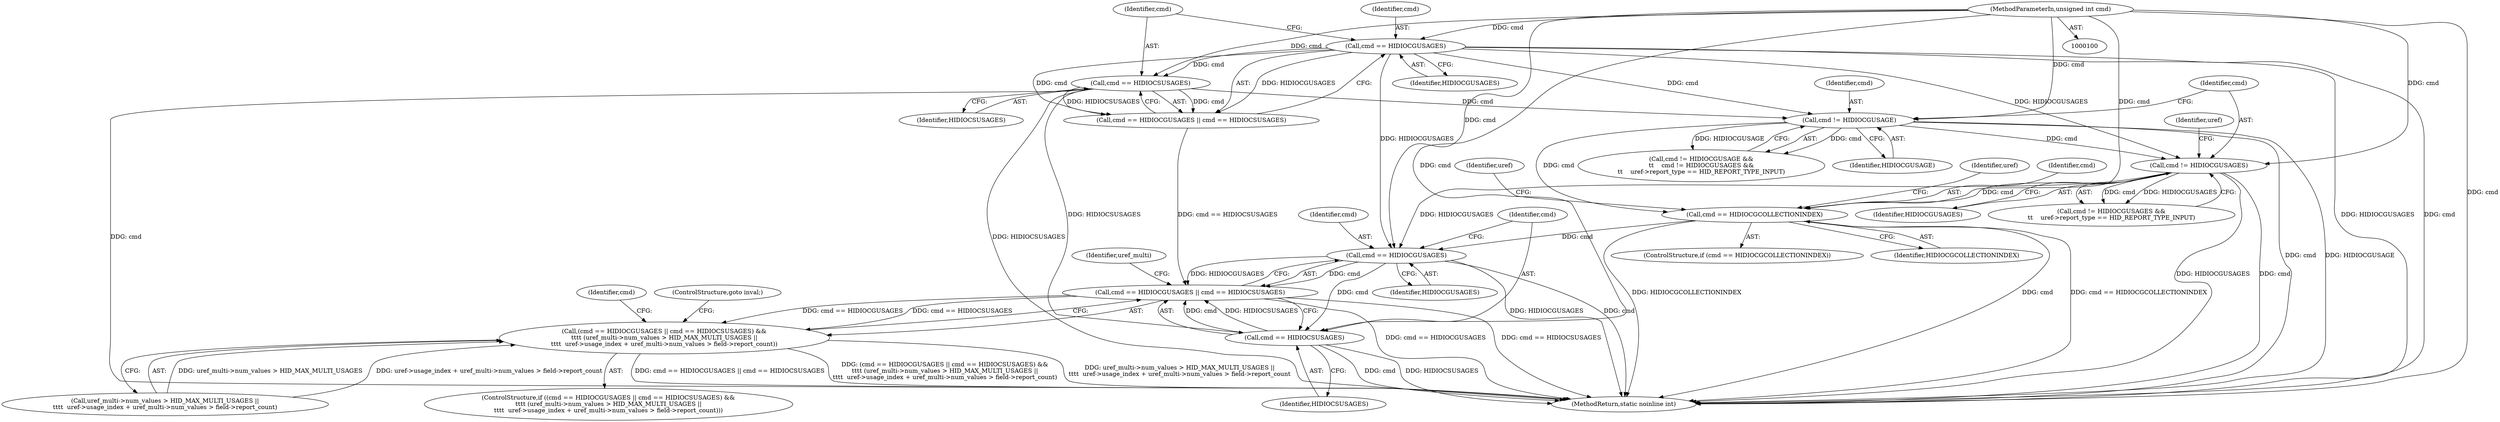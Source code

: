 digraph "1_linux_93a2001bdfd5376c3dc2158653034c20392d15c5@del" {
"1000347" [label="(Call,cmd == HIDIOCGUSAGES)"];
"1000320" [label="(Call,cmd == HIDIOCGCOLLECTIONINDEX)"];
"1000249" [label="(Call,cmd != HIDIOCGUSAGES)"];
"1000245" [label="(Call,cmd != HIDIOCGUSAGE)"];
"1000140" [label="(Call,cmd == HIDIOCGUSAGES)"];
"1000102" [label="(MethodParameterIn,unsigned int cmd)"];
"1000143" [label="(Call,cmd == HIDIOCSUSAGES)"];
"1000346" [label="(Call,cmd == HIDIOCGUSAGES || cmd == HIDIOCSUSAGES)"];
"1000345" [label="(Call,(cmd == HIDIOCGUSAGES || cmd == HIDIOCSUSAGES) &&\n\t\t\t\t (uref_multi->num_values > HID_MAX_MULTI_USAGES ||\n\t\t\t\t  uref->usage_index + uref_multi->num_values > field->report_count))"];
"1000350" [label="(Call,cmd == HIDIOCSUSAGES)"];
"1000145" [label="(Identifier,HIDIOCSUSAGES)"];
"1000248" [label="(Call,cmd != HIDIOCGUSAGES &&\n\t\t    uref->report_type == HID_REPORT_TYPE_INPUT)"];
"1000321" [label="(Identifier,cmd)"];
"1000250" [label="(Identifier,cmd)"];
"1000344" [label="(ControlStructure,if ((cmd == HIDIOCGUSAGES || cmd == HIDIOCSUSAGES) &&\n\t\t\t\t (uref_multi->num_values > HID_MAX_MULTI_USAGES ||\n\t\t\t\t  uref->usage_index + uref_multi->num_values > field->report_count)))"];
"1000351" [label="(Identifier,cmd)"];
"1000347" [label="(Call,cmd == HIDIOCGUSAGES)"];
"1000348" [label="(Identifier,cmd)"];
"1000319" [label="(ControlStructure,if (cmd == HIDIOCGCOLLECTIONINDEX))"];
"1000322" [label="(Identifier,HIDIOCGCOLLECTIONINDEX)"];
"1000144" [label="(Identifier,cmd)"];
"1000345" [label="(Call,(cmd == HIDIOCGUSAGES || cmd == HIDIOCSUSAGES) &&\n\t\t\t\t (uref_multi->num_values > HID_MAX_MULTI_USAGES ||\n\t\t\t\t  uref->usage_index + uref_multi->num_values > field->report_count))"];
"1000140" [label="(Call,cmd == HIDIOCGUSAGES)"];
"1000370" [label="(ControlStructure,goto inval;)"];
"1000245" [label="(Call,cmd != HIDIOCGUSAGE)"];
"1000251" [label="(Identifier,HIDIOCGUSAGES)"];
"1000254" [label="(Identifier,uref)"];
"1000350" [label="(Call,cmd == HIDIOCSUSAGES)"];
"1000102" [label="(MethodParameterIn,unsigned int cmd)"];
"1000246" [label="(Identifier,cmd)"];
"1000372" [label="(Identifier,cmd)"];
"1000141" [label="(Identifier,cmd)"];
"1000352" [label="(Identifier,HIDIOCSUSAGES)"];
"1000320" [label="(Call,cmd == HIDIOCGCOLLECTIONINDEX)"];
"1000142" [label="(Identifier,HIDIOCGUSAGES)"];
"1000244" [label="(Call,cmd != HIDIOCGUSAGE &&\n\t\t    cmd != HIDIOCGUSAGES &&\n\t\t    uref->report_type == HID_REPORT_TYPE_INPUT)"];
"1000247" [label="(Identifier,HIDIOCGUSAGE)"];
"1000139" [label="(Call,cmd == HIDIOCGUSAGES || cmd == HIDIOCSUSAGES)"];
"1000337" [label="(Identifier,uref)"];
"1000327" [label="(Identifier,uref)"];
"1000356" [label="(Identifier,uref_multi)"];
"1000346" [label="(Call,cmd == HIDIOCGUSAGES || cmd == HIDIOCSUSAGES)"];
"1000505" [label="(MethodReturn,static noinline int)"];
"1000353" [label="(Call,uref_multi->num_values > HID_MAX_MULTI_USAGES ||\n\t\t\t\t  uref->usage_index + uref_multi->num_values > field->report_count)"];
"1000143" [label="(Call,cmd == HIDIOCSUSAGES)"];
"1000349" [label="(Identifier,HIDIOCGUSAGES)"];
"1000249" [label="(Call,cmd != HIDIOCGUSAGES)"];
"1000347" -> "1000346"  [label="AST: "];
"1000347" -> "1000349"  [label="CFG: "];
"1000348" -> "1000347"  [label="AST: "];
"1000349" -> "1000347"  [label="AST: "];
"1000351" -> "1000347"  [label="CFG: "];
"1000346" -> "1000347"  [label="CFG: "];
"1000347" -> "1000505"  [label="DDG: HIDIOCGUSAGES"];
"1000347" -> "1000505"  [label="DDG: cmd"];
"1000347" -> "1000346"  [label="DDG: cmd"];
"1000347" -> "1000346"  [label="DDG: HIDIOCGUSAGES"];
"1000320" -> "1000347"  [label="DDG: cmd"];
"1000102" -> "1000347"  [label="DDG: cmd"];
"1000140" -> "1000347"  [label="DDG: HIDIOCGUSAGES"];
"1000249" -> "1000347"  [label="DDG: HIDIOCGUSAGES"];
"1000347" -> "1000350"  [label="DDG: cmd"];
"1000320" -> "1000319"  [label="AST: "];
"1000320" -> "1000322"  [label="CFG: "];
"1000321" -> "1000320"  [label="AST: "];
"1000322" -> "1000320"  [label="AST: "];
"1000327" -> "1000320"  [label="CFG: "];
"1000337" -> "1000320"  [label="CFG: "];
"1000320" -> "1000505"  [label="DDG: HIDIOCGCOLLECTIONINDEX"];
"1000320" -> "1000505"  [label="DDG: cmd"];
"1000320" -> "1000505"  [label="DDG: cmd == HIDIOCGCOLLECTIONINDEX"];
"1000249" -> "1000320"  [label="DDG: cmd"];
"1000245" -> "1000320"  [label="DDG: cmd"];
"1000102" -> "1000320"  [label="DDG: cmd"];
"1000249" -> "1000248"  [label="AST: "];
"1000249" -> "1000251"  [label="CFG: "];
"1000250" -> "1000249"  [label="AST: "];
"1000251" -> "1000249"  [label="AST: "];
"1000254" -> "1000249"  [label="CFG: "];
"1000248" -> "1000249"  [label="CFG: "];
"1000249" -> "1000505"  [label="DDG: HIDIOCGUSAGES"];
"1000249" -> "1000505"  [label="DDG: cmd"];
"1000249" -> "1000248"  [label="DDG: cmd"];
"1000249" -> "1000248"  [label="DDG: HIDIOCGUSAGES"];
"1000245" -> "1000249"  [label="DDG: cmd"];
"1000102" -> "1000249"  [label="DDG: cmd"];
"1000140" -> "1000249"  [label="DDG: HIDIOCGUSAGES"];
"1000245" -> "1000244"  [label="AST: "];
"1000245" -> "1000247"  [label="CFG: "];
"1000246" -> "1000245"  [label="AST: "];
"1000247" -> "1000245"  [label="AST: "];
"1000250" -> "1000245"  [label="CFG: "];
"1000244" -> "1000245"  [label="CFG: "];
"1000245" -> "1000505"  [label="DDG: cmd"];
"1000245" -> "1000505"  [label="DDG: HIDIOCGUSAGE"];
"1000245" -> "1000244"  [label="DDG: cmd"];
"1000245" -> "1000244"  [label="DDG: HIDIOCGUSAGE"];
"1000140" -> "1000245"  [label="DDG: cmd"];
"1000143" -> "1000245"  [label="DDG: cmd"];
"1000102" -> "1000245"  [label="DDG: cmd"];
"1000140" -> "1000139"  [label="AST: "];
"1000140" -> "1000142"  [label="CFG: "];
"1000141" -> "1000140"  [label="AST: "];
"1000142" -> "1000140"  [label="AST: "];
"1000144" -> "1000140"  [label="CFG: "];
"1000139" -> "1000140"  [label="CFG: "];
"1000140" -> "1000505"  [label="DDG: HIDIOCGUSAGES"];
"1000140" -> "1000505"  [label="DDG: cmd"];
"1000140" -> "1000139"  [label="DDG: cmd"];
"1000140" -> "1000139"  [label="DDG: HIDIOCGUSAGES"];
"1000102" -> "1000140"  [label="DDG: cmd"];
"1000140" -> "1000143"  [label="DDG: cmd"];
"1000102" -> "1000100"  [label="AST: "];
"1000102" -> "1000505"  [label="DDG: cmd"];
"1000102" -> "1000143"  [label="DDG: cmd"];
"1000102" -> "1000350"  [label="DDG: cmd"];
"1000143" -> "1000139"  [label="AST: "];
"1000143" -> "1000145"  [label="CFG: "];
"1000144" -> "1000143"  [label="AST: "];
"1000145" -> "1000143"  [label="AST: "];
"1000139" -> "1000143"  [label="CFG: "];
"1000143" -> "1000505"  [label="DDG: cmd"];
"1000143" -> "1000505"  [label="DDG: HIDIOCSUSAGES"];
"1000143" -> "1000139"  [label="DDG: cmd"];
"1000143" -> "1000139"  [label="DDG: HIDIOCSUSAGES"];
"1000143" -> "1000350"  [label="DDG: HIDIOCSUSAGES"];
"1000346" -> "1000345"  [label="AST: "];
"1000346" -> "1000350"  [label="CFG: "];
"1000350" -> "1000346"  [label="AST: "];
"1000356" -> "1000346"  [label="CFG: "];
"1000345" -> "1000346"  [label="CFG: "];
"1000346" -> "1000505"  [label="DDG: cmd == HIDIOCGUSAGES"];
"1000346" -> "1000505"  [label="DDG: cmd == HIDIOCSUSAGES"];
"1000346" -> "1000345"  [label="DDG: cmd == HIDIOCGUSAGES"];
"1000346" -> "1000345"  [label="DDG: cmd == HIDIOCSUSAGES"];
"1000139" -> "1000346"  [label="DDG: cmd == HIDIOCSUSAGES"];
"1000350" -> "1000346"  [label="DDG: cmd"];
"1000350" -> "1000346"  [label="DDG: HIDIOCSUSAGES"];
"1000345" -> "1000344"  [label="AST: "];
"1000345" -> "1000353"  [label="CFG: "];
"1000353" -> "1000345"  [label="AST: "];
"1000370" -> "1000345"  [label="CFG: "];
"1000372" -> "1000345"  [label="CFG: "];
"1000345" -> "1000505"  [label="DDG: uref_multi->num_values > HID_MAX_MULTI_USAGES ||\n\t\t\t\t  uref->usage_index + uref_multi->num_values > field->report_count"];
"1000345" -> "1000505"  [label="DDG: cmd == HIDIOCGUSAGES || cmd == HIDIOCSUSAGES"];
"1000345" -> "1000505"  [label="DDG: (cmd == HIDIOCGUSAGES || cmd == HIDIOCSUSAGES) &&\n\t\t\t\t (uref_multi->num_values > HID_MAX_MULTI_USAGES ||\n\t\t\t\t  uref->usage_index + uref_multi->num_values > field->report_count)"];
"1000353" -> "1000345"  [label="DDG: uref_multi->num_values > HID_MAX_MULTI_USAGES"];
"1000353" -> "1000345"  [label="DDG: uref->usage_index + uref_multi->num_values > field->report_count"];
"1000350" -> "1000352"  [label="CFG: "];
"1000351" -> "1000350"  [label="AST: "];
"1000352" -> "1000350"  [label="AST: "];
"1000350" -> "1000505"  [label="DDG: cmd"];
"1000350" -> "1000505"  [label="DDG: HIDIOCSUSAGES"];
}
